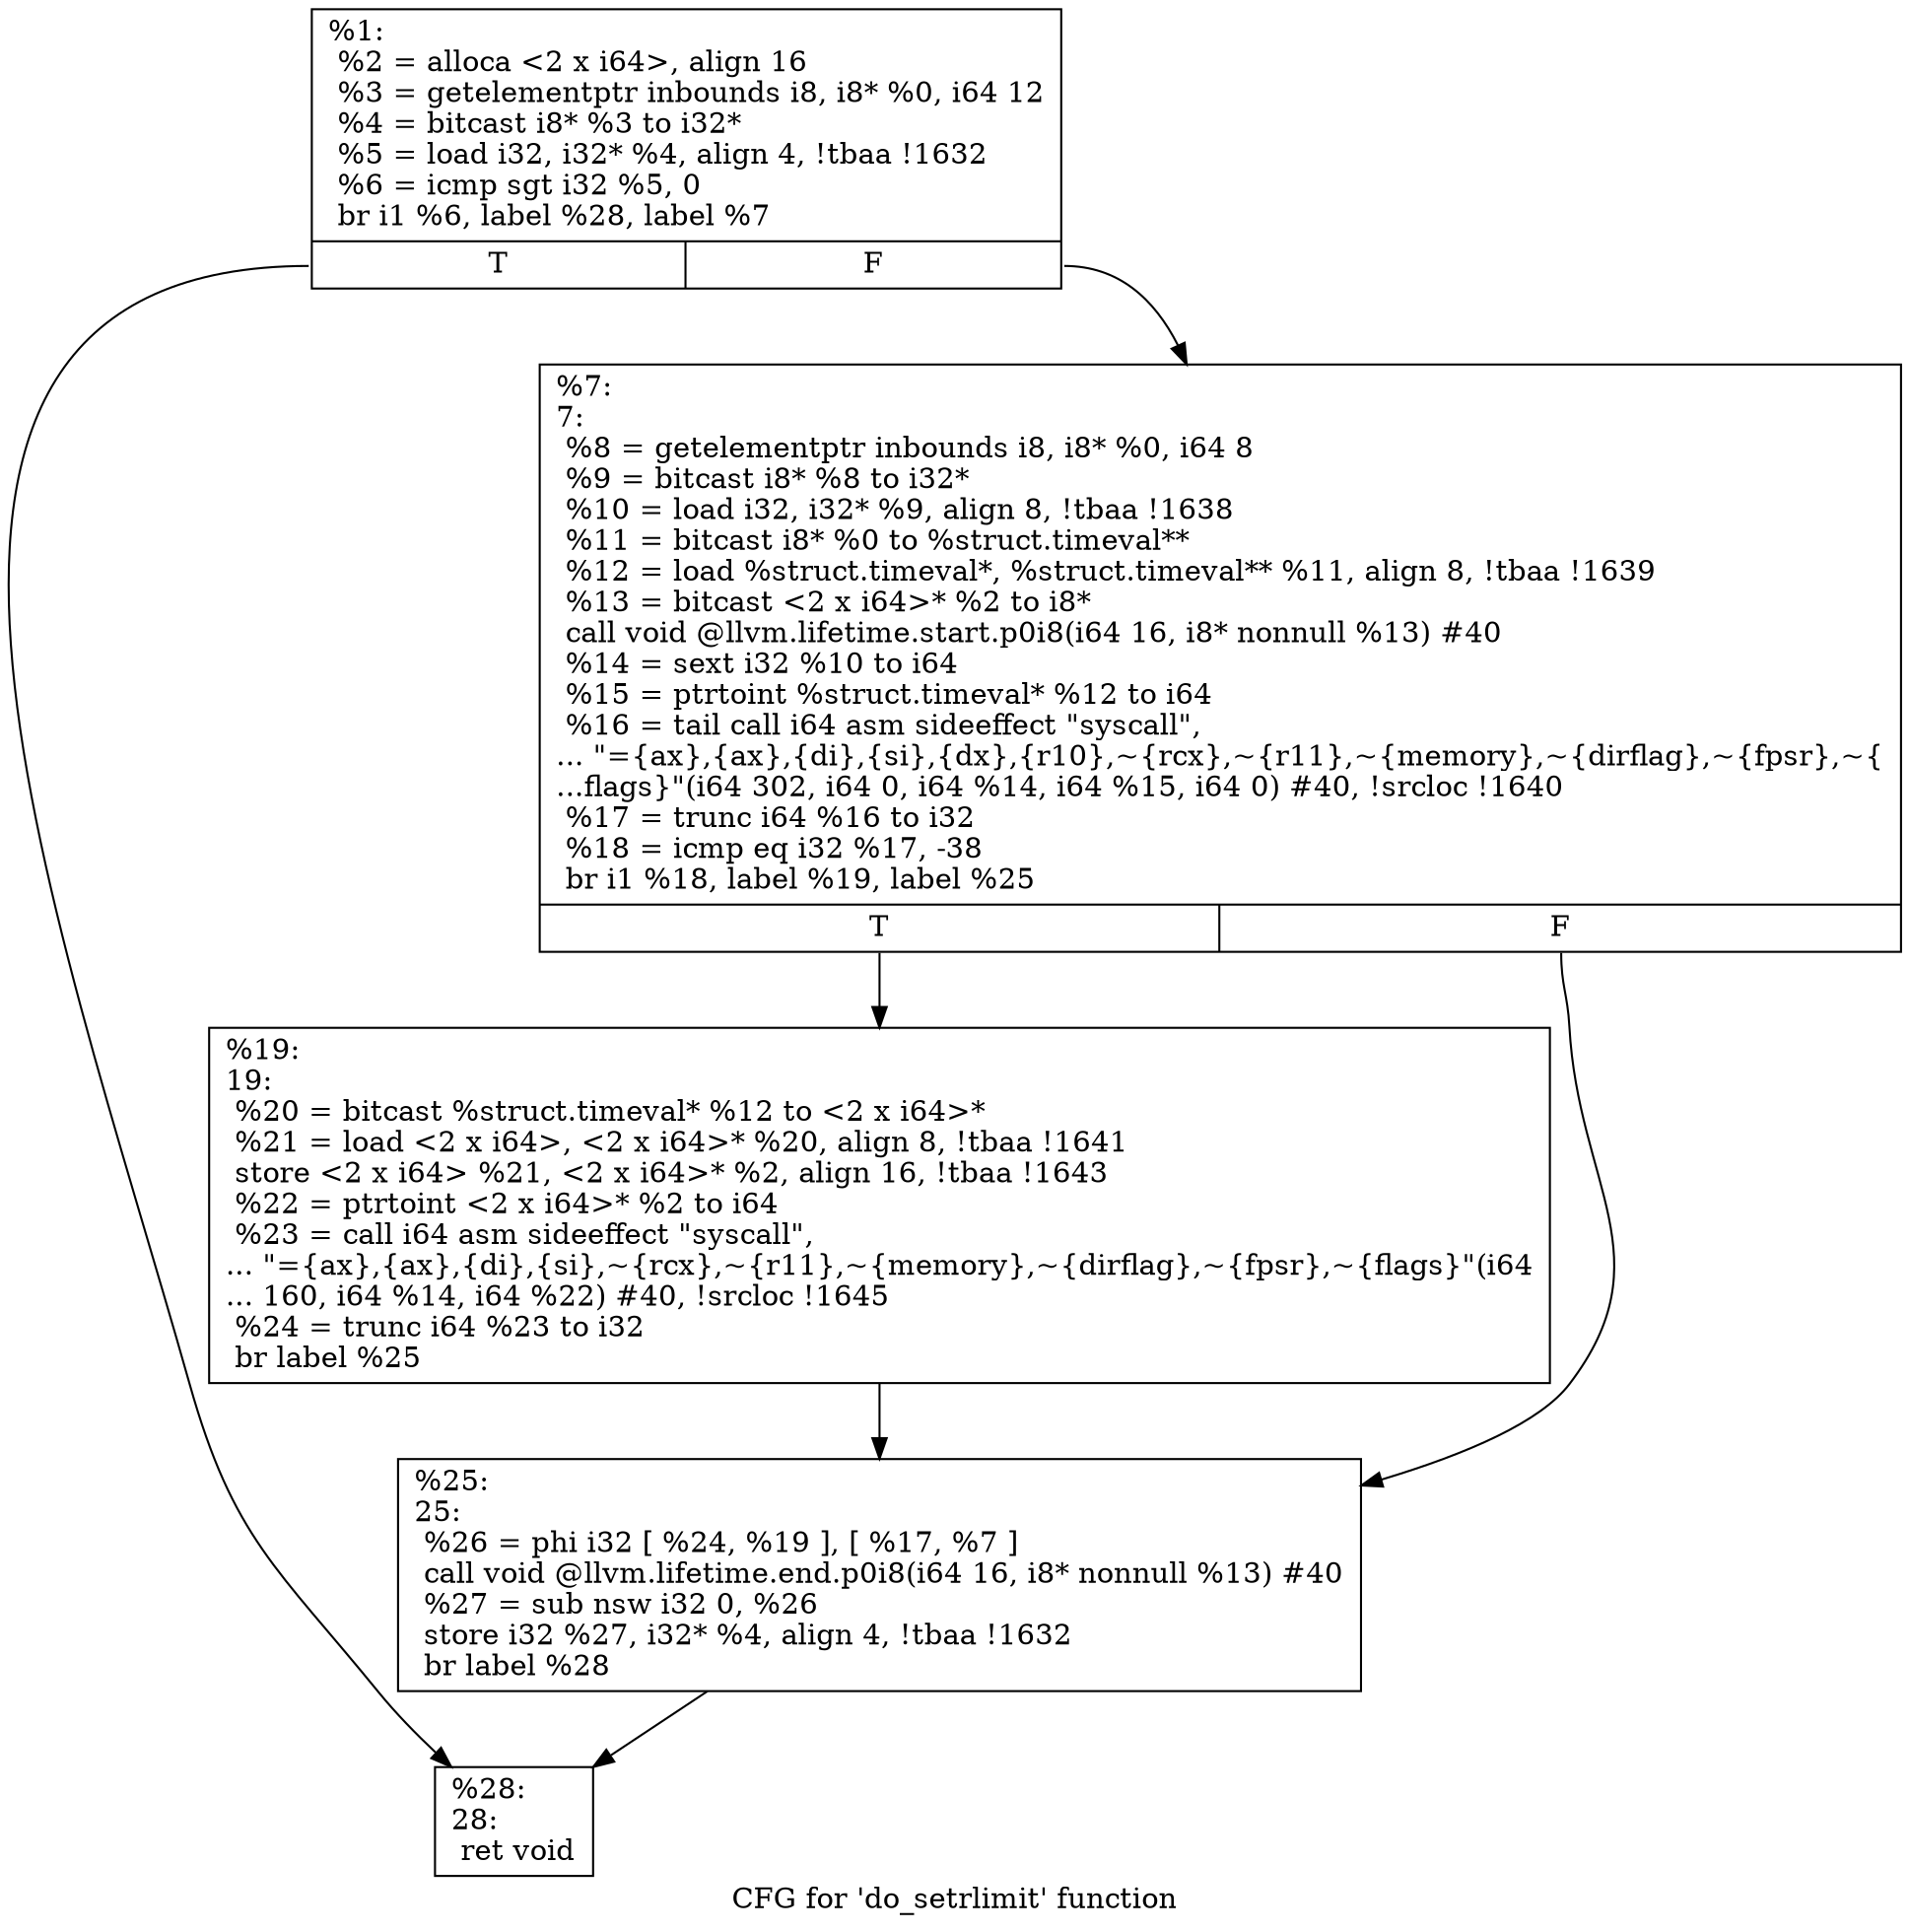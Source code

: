 digraph "CFG for 'do_setrlimit' function" {
	label="CFG for 'do_setrlimit' function";

	Node0x1681ce0 [shape=record,label="{%1:\l  %2 = alloca \<2 x i64\>, align 16\l  %3 = getelementptr inbounds i8, i8* %0, i64 12\l  %4 = bitcast i8* %3 to i32*\l  %5 = load i32, i32* %4, align 4, !tbaa !1632\l  %6 = icmp sgt i32 %5, 0\l  br i1 %6, label %28, label %7\l|{<s0>T|<s1>F}}"];
	Node0x1681ce0:s0 -> Node0x1682e70;
	Node0x1681ce0:s1 -> Node0x1682d80;
	Node0x1682d80 [shape=record,label="{%7:\l7:                                                \l  %8 = getelementptr inbounds i8, i8* %0, i64 8\l  %9 = bitcast i8* %8 to i32*\l  %10 = load i32, i32* %9, align 8, !tbaa !1638\l  %11 = bitcast i8* %0 to %struct.timeval**\l  %12 = load %struct.timeval*, %struct.timeval** %11, align 8, !tbaa !1639\l  %13 = bitcast \<2 x i64\>* %2 to i8*\l  call void @llvm.lifetime.start.p0i8(i64 16, i8* nonnull %13) #40\l  %14 = sext i32 %10 to i64\l  %15 = ptrtoint %struct.timeval* %12 to i64\l  %16 = tail call i64 asm sideeffect \"syscall\",\l... \"=\{ax\},\{ax\},\{di\},\{si\},\{dx\},\{r10\},~\{rcx\},~\{r11\},~\{memory\},~\{dirflag\},~\{fpsr\},~\{\l...flags\}\"(i64 302, i64 0, i64 %14, i64 %15, i64 0) #40, !srcloc !1640\l  %17 = trunc i64 %16 to i32\l  %18 = icmp eq i32 %17, -38\l  br i1 %18, label %19, label %25\l|{<s0>T|<s1>F}}"];
	Node0x1682d80:s0 -> Node0x1682dd0;
	Node0x1682d80:s1 -> Node0x1682e20;
	Node0x1682dd0 [shape=record,label="{%19:\l19:                                               \l  %20 = bitcast %struct.timeval* %12 to \<2 x i64\>*\l  %21 = load \<2 x i64\>, \<2 x i64\>* %20, align 8, !tbaa !1641\l  store \<2 x i64\> %21, \<2 x i64\>* %2, align 16, !tbaa !1643\l  %22 = ptrtoint \<2 x i64\>* %2 to i64\l  %23 = call i64 asm sideeffect \"syscall\",\l... \"=\{ax\},\{ax\},\{di\},\{si\},~\{rcx\},~\{r11\},~\{memory\},~\{dirflag\},~\{fpsr\},~\{flags\}\"(i64\l... 160, i64 %14, i64 %22) #40, !srcloc !1645\l  %24 = trunc i64 %23 to i32\l  br label %25\l}"];
	Node0x1682dd0 -> Node0x1682e20;
	Node0x1682e20 [shape=record,label="{%25:\l25:                                               \l  %26 = phi i32 [ %24, %19 ], [ %17, %7 ]\l  call void @llvm.lifetime.end.p0i8(i64 16, i8* nonnull %13) #40\l  %27 = sub nsw i32 0, %26\l  store i32 %27, i32* %4, align 4, !tbaa !1632\l  br label %28\l}"];
	Node0x1682e20 -> Node0x1682e70;
	Node0x1682e70 [shape=record,label="{%28:\l28:                                               \l  ret void\l}"];
}
